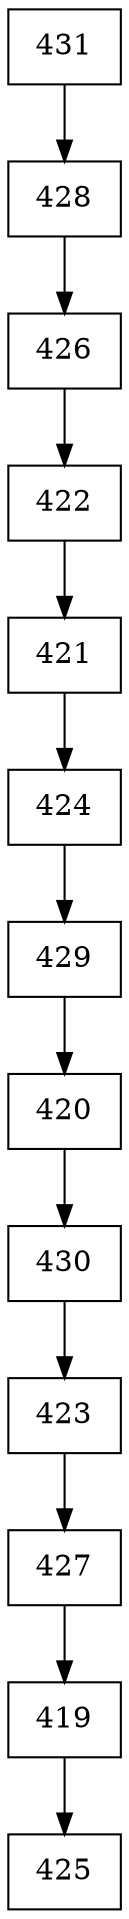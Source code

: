 digraph G {
  node [shape=record];
  node0 [label="{431}"];
  node0 -> node1;
  node1 [label="{428}"];
  node1 -> node2;
  node2 [label="{426}"];
  node2 -> node3;
  node3 [label="{422}"];
  node3 -> node4;
  node4 [label="{421}"];
  node4 -> node5;
  node5 [label="{424}"];
  node5 -> node6;
  node6 [label="{429}"];
  node6 -> node7;
  node7 [label="{420}"];
  node7 -> node8;
  node8 [label="{430}"];
  node8 -> node9;
  node9 [label="{423}"];
  node9 -> node10;
  node10 [label="{427}"];
  node10 -> node11;
  node11 [label="{419}"];
  node11 -> node12;
  node12 [label="{425}"];
}
